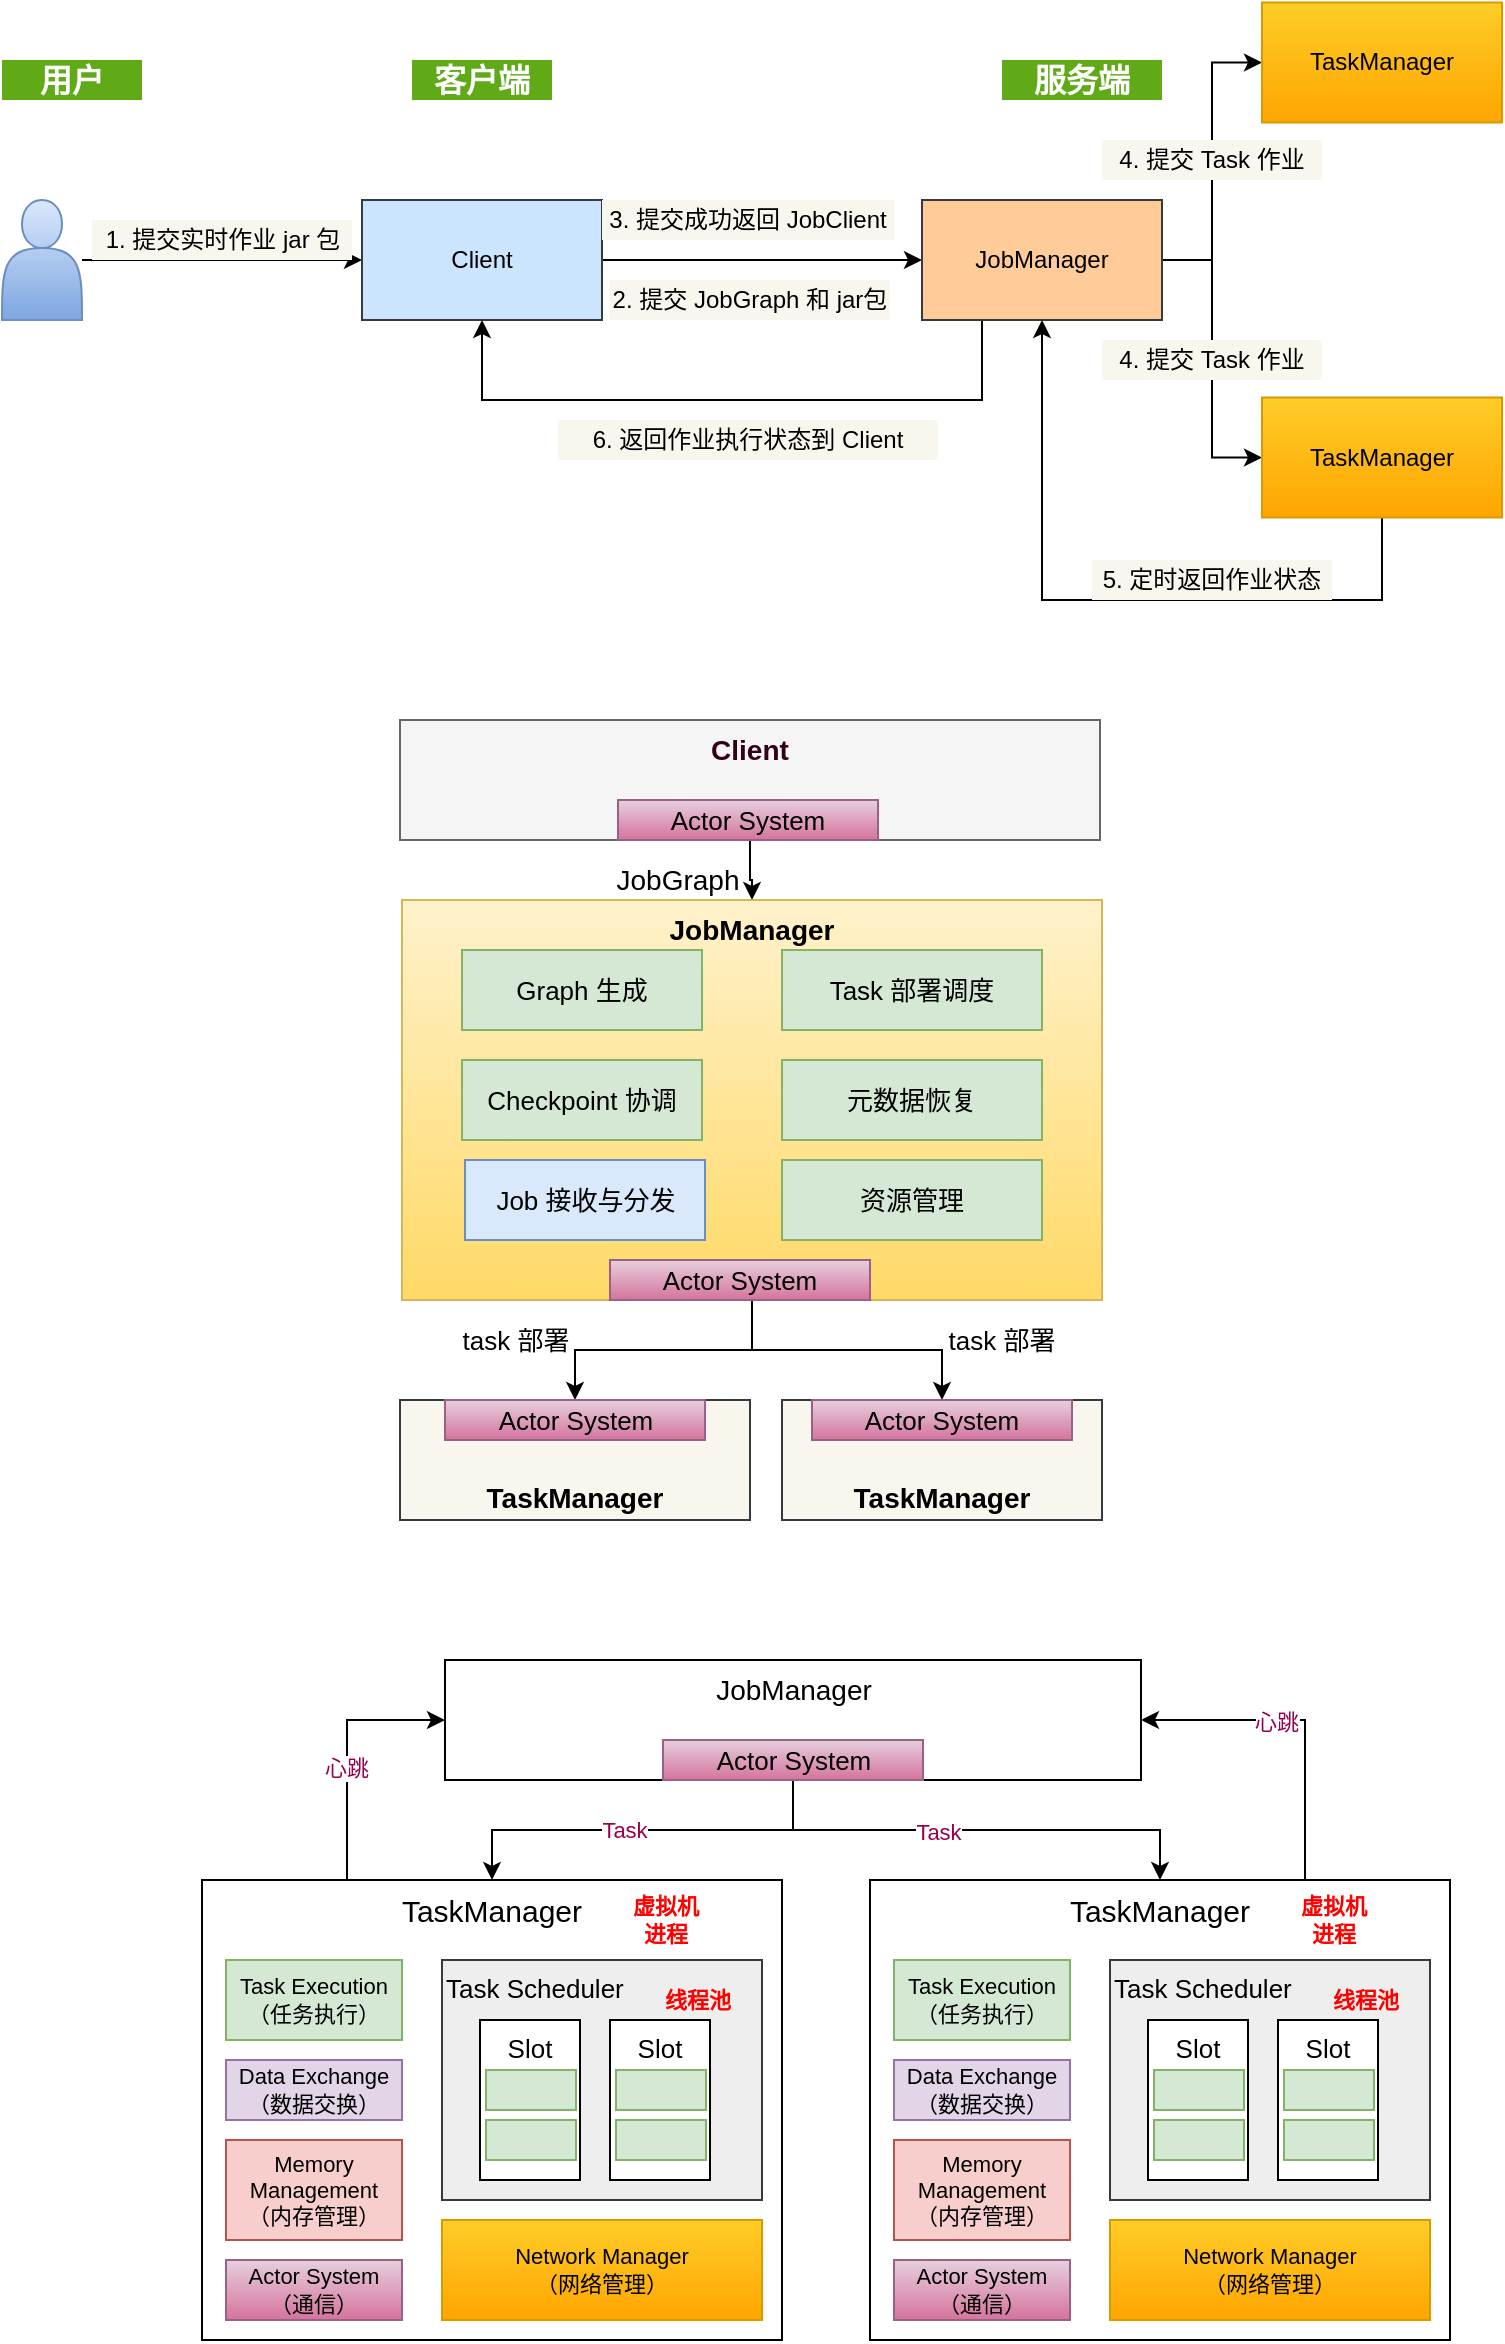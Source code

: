 <mxfile version="14.0.5" type="github">
  <diagram id="gS6GD8J0BKvm18mHq_Jt" name="Page-1">
    <mxGraphModel dx="1038" dy="548" grid="1" gridSize="10" guides="1" tooltips="1" connect="1" arrows="1" fold="1" page="1" pageScale="1" pageWidth="827" pageHeight="3000" math="0" shadow="0">
      <root>
        <mxCell id="0" />
        <mxCell id="1" parent="0" />
        <mxCell id="neyxSZJp77tYJ4bOy29S-8" style="edgeStyle=orthogonalEdgeStyle;rounded=0;orthogonalLoop=1;jettySize=auto;html=1;" parent="1" source="neyxSZJp77tYJ4bOy29S-1" target="neyxSZJp77tYJ4bOy29S-2" edge="1">
          <mxGeometry relative="1" as="geometry" />
        </mxCell>
        <mxCell id="neyxSZJp77tYJ4bOy29S-1" value="" style="shape=actor;whiteSpace=wrap;html=1;fillColor=#dae8fc;strokeColor=#6c8ebf;gradientColor=#7ea6e0;" parent="1" vertex="1">
          <mxGeometry x="40" y="190" width="40" height="60" as="geometry" />
        </mxCell>
        <mxCell id="neyxSZJp77tYJ4bOy29S-12" style="edgeStyle=orthogonalEdgeStyle;rounded=0;orthogonalLoop=1;jettySize=auto;html=1;" parent="1" source="neyxSZJp77tYJ4bOy29S-2" target="neyxSZJp77tYJ4bOy29S-3" edge="1">
          <mxGeometry relative="1" as="geometry" />
        </mxCell>
        <mxCell id="neyxSZJp77tYJ4bOy29S-2" value="Client" style="rounded=0;whiteSpace=wrap;html=1;fillColor=#cce5ff;strokeColor=#36393d;" parent="1" vertex="1">
          <mxGeometry x="220" y="190" width="120" height="60" as="geometry" />
        </mxCell>
        <mxCell id="neyxSZJp77tYJ4bOy29S-14" style="edgeStyle=orthogonalEdgeStyle;rounded=0;orthogonalLoop=1;jettySize=auto;html=1;entryX=0;entryY=0.5;entryDx=0;entryDy=0;" parent="1" source="neyxSZJp77tYJ4bOy29S-3" target="neyxSZJp77tYJ4bOy29S-4" edge="1">
          <mxGeometry relative="1" as="geometry" />
        </mxCell>
        <mxCell id="neyxSZJp77tYJ4bOy29S-15" style="edgeStyle=orthogonalEdgeStyle;rounded=0;orthogonalLoop=1;jettySize=auto;html=1;entryX=0;entryY=0.5;entryDx=0;entryDy=0;" parent="1" source="neyxSZJp77tYJ4bOy29S-3" target="neyxSZJp77tYJ4bOy29S-5" edge="1">
          <mxGeometry relative="1" as="geometry" />
        </mxCell>
        <mxCell id="neyxSZJp77tYJ4bOy29S-24" style="edgeStyle=orthogonalEdgeStyle;rounded=0;orthogonalLoop=1;jettySize=auto;html=1;entryX=0.5;entryY=1;entryDx=0;entryDy=0;" parent="1" source="neyxSZJp77tYJ4bOy29S-3" target="neyxSZJp77tYJ4bOy29S-2" edge="1">
          <mxGeometry relative="1" as="geometry">
            <Array as="points">
              <mxPoint x="530" y="290" />
              <mxPoint x="280" y="290" />
            </Array>
          </mxGeometry>
        </mxCell>
        <mxCell id="neyxSZJp77tYJ4bOy29S-3" value="JobManager" style="rounded=0;whiteSpace=wrap;html=1;fillColor=#ffcc99;strokeColor=#36393d;" parent="1" vertex="1">
          <mxGeometry x="500" y="190" width="120" height="60" as="geometry" />
        </mxCell>
        <mxCell id="neyxSZJp77tYJ4bOy29S-4" value="TaskManager" style="rounded=0;whiteSpace=wrap;html=1;fillColor=#ffcd28;strokeColor=#d79b00;gradientColor=#ffa500;" parent="1" vertex="1">
          <mxGeometry x="670" y="91.25" width="120" height="60" as="geometry" />
        </mxCell>
        <mxCell id="neyxSZJp77tYJ4bOy29S-21" style="edgeStyle=orthogonalEdgeStyle;rounded=0;orthogonalLoop=1;jettySize=auto;html=1;entryX=0.5;entryY=1;entryDx=0;entryDy=0;" parent="1" source="neyxSZJp77tYJ4bOy29S-5" target="neyxSZJp77tYJ4bOy29S-3" edge="1">
          <mxGeometry relative="1" as="geometry">
            <Array as="points">
              <mxPoint x="730" y="390" />
              <mxPoint x="560" y="390" />
            </Array>
          </mxGeometry>
        </mxCell>
        <mxCell id="neyxSZJp77tYJ4bOy29S-5" value="TaskManager" style="rounded=0;whiteSpace=wrap;html=1;fillColor=#ffcd28;strokeColor=#d79b00;gradientColor=#ffa500;" parent="1" vertex="1">
          <mxGeometry x="670" y="288.75" width="120" height="60" as="geometry" />
        </mxCell>
        <mxCell id="neyxSZJp77tYJ4bOy29S-9" value="1. 提交实时作业 jar 包" style="text;html=1;align=center;verticalAlign=middle;resizable=0;points=[];autosize=1;fillColor=#f9f7ed;" parent="1" vertex="1">
          <mxGeometry x="85" y="200" width="130" height="20" as="geometry" />
        </mxCell>
        <mxCell id="neyxSZJp77tYJ4bOy29S-11" value="&lt;b&gt;客户端&lt;/b&gt;" style="text;html=1;fillColor=#60a917;align=center;verticalAlign=middle;whiteSpace=wrap;rounded=0;dashed=1;fontSize=16;fontColor=#ffffff;" parent="1" vertex="1">
          <mxGeometry x="245" y="120" width="70" height="20" as="geometry" />
        </mxCell>
        <mxCell id="neyxSZJp77tYJ4bOy29S-13" value="2. 提交 JobGraph 和 jar包" style="text;html=1;align=center;verticalAlign=middle;whiteSpace=wrap;rounded=0;dashed=1;fillColor=#f9f7ed;" parent="1" vertex="1">
          <mxGeometry x="344" y="230" width="140" height="20" as="geometry" />
        </mxCell>
        <mxCell id="neyxSZJp77tYJ4bOy29S-16" value="4. 提交 Task 作业" style="text;html=1;align=center;verticalAlign=middle;whiteSpace=wrap;rounded=0;dashed=1;dashPattern=1 4;fillColor=#f9f7ed;" parent="1" vertex="1">
          <mxGeometry x="590" y="160" width="110" height="20" as="geometry" />
        </mxCell>
        <mxCell id="neyxSZJp77tYJ4bOy29S-17" value="4. 提交 Task 作业" style="text;html=1;align=center;verticalAlign=middle;whiteSpace=wrap;rounded=0;dashed=1;dashPattern=1 4;fillColor=#f9f7ed;" parent="1" vertex="1">
          <mxGeometry x="590" y="260" width="110" height="20" as="geometry" />
        </mxCell>
        <mxCell id="neyxSZJp77tYJ4bOy29S-19" value="3. 提交成功返回 JobClient" style="text;html=1;align=center;verticalAlign=middle;whiteSpace=wrap;rounded=0;dashed=1;fillColor=#f9f7ed;" parent="1" vertex="1">
          <mxGeometry x="340" y="190" width="146" height="20" as="geometry" />
        </mxCell>
        <mxCell id="neyxSZJp77tYJ4bOy29S-22" value="5. 定时返回作业状态" style="text;html=1;fillColor=#f9f7ed;align=center;verticalAlign=middle;whiteSpace=wrap;rounded=0;dashed=1;dashPattern=1 4;" parent="1" vertex="1">
          <mxGeometry x="585" y="370" width="120" height="20" as="geometry" />
        </mxCell>
        <mxCell id="neyxSZJp77tYJ4bOy29S-25" value="6. 返回作业执行状态到 Client" style="text;html=1;align=center;verticalAlign=middle;whiteSpace=wrap;rounded=0;dashed=1;dashPattern=1 4;fillColor=#f9f7ed;" parent="1" vertex="1">
          <mxGeometry x="318" y="300" width="190" height="20" as="geometry" />
        </mxCell>
        <mxCell id="neyxSZJp77tYJ4bOy29S-29" value="&lt;b&gt;服务端&lt;/b&gt;" style="text;html=1;fillColor=#60a917;align=center;verticalAlign=middle;whiteSpace=wrap;rounded=0;dashed=1;fontSize=16;fontColor=#ffffff;" parent="1" vertex="1">
          <mxGeometry x="540" y="120" width="80" height="20" as="geometry" />
        </mxCell>
        <mxCell id="neyxSZJp77tYJ4bOy29S-30" value="&lt;b&gt;用户&lt;/b&gt;" style="text;html=1;fillColor=#60a917;align=center;verticalAlign=middle;whiteSpace=wrap;rounded=0;dashed=1;fontSize=16;fontColor=#ffffff;" parent="1" vertex="1">
          <mxGeometry x="40" y="120" width="70" height="20" as="geometry" />
        </mxCell>
        <mxCell id="neyxSZJp77tYJ4bOy29S-60" style="edgeStyle=orthogonalEdgeStyle;rounded=0;orthogonalLoop=1;jettySize=auto;html=1;fontSize=13;fontColor=#000000;" parent="1" source="neyxSZJp77tYJ4bOy29S-31" target="neyxSZJp77tYJ4bOy29S-32" edge="1">
          <mxGeometry relative="1" as="geometry" />
        </mxCell>
        <mxCell id="neyxSZJp77tYJ4bOy29S-31" value="&lt;font size=&quot;1&quot; color=&quot;#33001a&quot;&gt;&lt;b style=&quot;font-size: 14px&quot;&gt;Client&lt;/b&gt;&lt;/font&gt;" style="rounded=0;whiteSpace=wrap;html=1;fillColor=#f5f5f5;fontSize=13;fontColor=#333333;verticalAlign=top;strokeColor=#666666;" parent="1" vertex="1">
          <mxGeometry x="239" y="450" width="350" height="60" as="geometry" />
        </mxCell>
        <mxCell id="neyxSZJp77tYJ4bOy29S-55" style="edgeStyle=orthogonalEdgeStyle;rounded=0;orthogonalLoop=1;jettySize=auto;html=1;fontSize=13;fontColor=#000000;" parent="1" source="neyxSZJp77tYJ4bOy29S-32" target="neyxSZJp77tYJ4bOy29S-47" edge="1">
          <mxGeometry relative="1" as="geometry" />
        </mxCell>
        <mxCell id="neyxSZJp77tYJ4bOy29S-56" style="edgeStyle=orthogonalEdgeStyle;rounded=0;orthogonalLoop=1;jettySize=auto;html=1;fontSize=13;fontColor=#000000;" parent="1" source="neyxSZJp77tYJ4bOy29S-32" target="neyxSZJp77tYJ4bOy29S-48" edge="1">
          <mxGeometry relative="1" as="geometry" />
        </mxCell>
        <mxCell id="neyxSZJp77tYJ4bOy29S-32" value="&lt;font size=&quot;1&quot;&gt;&lt;b style=&quot;font-size: 14px&quot;&gt;JobManager&lt;/b&gt;&lt;/font&gt;" style="rounded=0;whiteSpace=wrap;html=1;fillColor=#fff2cc;fontSize=13;verticalAlign=top;gradientColor=#ffd966;strokeColor=#d6b656;" parent="1" vertex="1">
          <mxGeometry x="240" y="540" width="350" height="200" as="geometry" />
        </mxCell>
        <mxCell id="neyxSZJp77tYJ4bOy29S-33" value="&lt;font size=&quot;1&quot;&gt;&lt;b style=&quot;font-size: 14px&quot;&gt;TaskManager&lt;/b&gt;&lt;/font&gt;" style="rounded=0;whiteSpace=wrap;html=1;fillColor=#f9f7ed;fontSize=13;verticalAlign=bottom;strokeColor=#36393d;" parent="1" vertex="1">
          <mxGeometry x="239" y="790" width="175" height="60" as="geometry" />
        </mxCell>
        <mxCell id="neyxSZJp77tYJ4bOy29S-34" value="Actor System" style="rounded=0;whiteSpace=wrap;html=1;fillColor=#e6d0de;fontSize=13;gradientColor=#d5739d;strokeColor=#996185;" parent="1" vertex="1">
          <mxGeometry x="348" y="490" width="130" height="20" as="geometry" />
        </mxCell>
        <mxCell id="neyxSZJp77tYJ4bOy29S-36" value="Graph 生成" style="rounded=0;whiteSpace=wrap;html=1;fillColor=#d5e8d4;fontSize=13;strokeColor=#82b366;" parent="1" vertex="1">
          <mxGeometry x="270" y="565" width="120" height="40" as="geometry" />
        </mxCell>
        <mxCell id="neyxSZJp77tYJ4bOy29S-37" value="Task 部署调度" style="rounded=0;whiteSpace=wrap;html=1;fillColor=#d5e8d4;fontSize=13;strokeColor=#82b366;" parent="1" vertex="1">
          <mxGeometry x="430" y="565" width="130" height="40" as="geometry" />
        </mxCell>
        <mxCell id="neyxSZJp77tYJ4bOy29S-38" value="Checkpoint 协调" style="rounded=0;whiteSpace=wrap;html=1;fillColor=#d5e8d4;fontSize=13;strokeColor=#82b366;" parent="1" vertex="1">
          <mxGeometry x="270" y="620" width="120" height="40" as="geometry" />
        </mxCell>
        <mxCell id="neyxSZJp77tYJ4bOy29S-39" value="元数据恢复" style="rounded=0;whiteSpace=wrap;html=1;fillColor=#d5e8d4;fontSize=13;strokeColor=#82b366;" parent="1" vertex="1">
          <mxGeometry x="430" y="620" width="130" height="40" as="geometry" />
        </mxCell>
        <mxCell id="neyxSZJp77tYJ4bOy29S-40" value="Job 接收与分发" style="rounded=0;whiteSpace=wrap;html=1;fillColor=#dae8fc;fontSize=13;strokeColor=#6c8ebf;" parent="1" vertex="1">
          <mxGeometry x="271.5" y="670" width="120" height="40" as="geometry" />
        </mxCell>
        <mxCell id="neyxSZJp77tYJ4bOy29S-41" value="资源管理" style="rounded=0;whiteSpace=wrap;html=1;fillColor=#d5e8d4;fontSize=13;strokeColor=#82b366;" parent="1" vertex="1">
          <mxGeometry x="430" y="670" width="130" height="40" as="geometry" />
        </mxCell>
        <mxCell id="neyxSZJp77tYJ4bOy29S-43" value="Actor System" style="rounded=0;whiteSpace=wrap;html=1;fillColor=#e6d0de;fontSize=13;gradientColor=#d5739d;strokeColor=#996185;" parent="1" vertex="1">
          <mxGeometry x="344" y="720" width="130" height="20" as="geometry" />
        </mxCell>
        <mxCell id="neyxSZJp77tYJ4bOy29S-46" value="&lt;font size=&quot;1&quot;&gt;&lt;b style=&quot;font-size: 14px&quot;&gt;TaskManager&lt;/b&gt;&lt;/font&gt;" style="rounded=0;whiteSpace=wrap;html=1;fillColor=#f9f7ed;fontSize=13;verticalAlign=bottom;strokeColor=#36393d;" parent="1" vertex="1">
          <mxGeometry x="430" y="790" width="160" height="60" as="geometry" />
        </mxCell>
        <mxCell id="neyxSZJp77tYJ4bOy29S-47" value="Actor System" style="rounded=0;whiteSpace=wrap;html=1;fillColor=#e6d0de;fontSize=13;gradientColor=#d5739d;strokeColor=#996185;" parent="1" vertex="1">
          <mxGeometry x="261.5" y="790" width="130" height="20" as="geometry" />
        </mxCell>
        <mxCell id="neyxSZJp77tYJ4bOy29S-48" value="Actor System" style="rounded=0;whiteSpace=wrap;html=1;fillColor=#e6d0de;fontSize=13;gradientColor=#d5739d;strokeColor=#996185;" parent="1" vertex="1">
          <mxGeometry x="445" y="790" width="130" height="20" as="geometry" />
        </mxCell>
        <mxCell id="neyxSZJp77tYJ4bOy29S-57" value="task 部署" style="text;html=1;strokeColor=none;fillColor=none;align=center;verticalAlign=middle;whiteSpace=wrap;rounded=0;fontSize=13;fontColor=#000000;" parent="1" vertex="1">
          <mxGeometry x="261.5" y="750" width="70" height="20" as="geometry" />
        </mxCell>
        <mxCell id="neyxSZJp77tYJ4bOy29S-58" value="task 部署" style="text;html=1;strokeColor=none;fillColor=none;align=center;verticalAlign=middle;whiteSpace=wrap;rounded=0;fontSize=13;fontColor=#000000;" parent="1" vertex="1">
          <mxGeometry x="505" y="750" width="70" height="20" as="geometry" />
        </mxCell>
        <mxCell id="neyxSZJp77tYJ4bOy29S-61" value="JobGraph" style="text;html=1;strokeColor=none;fillColor=none;align=center;verticalAlign=middle;whiteSpace=wrap;rounded=0;fontSize=14;fontColor=#000000;" parent="1" vertex="1">
          <mxGeometry x="348" y="520" width="60" height="20" as="geometry" />
        </mxCell>
        <mxCell id="pv6DsEES3x1ubHZKxziG-35" style="edgeStyle=orthogonalEdgeStyle;rounded=0;orthogonalLoop=1;jettySize=auto;html=1;fontSize=11;fontColor=#3333FF;" edge="1" parent="1" source="pv6DsEES3x1ubHZKxziG-1" target="pv6DsEES3x1ubHZKxziG-3">
          <mxGeometry relative="1" as="geometry" />
        </mxCell>
        <mxCell id="pv6DsEES3x1ubHZKxziG-37" value="Task" style="edgeLabel;html=1;align=center;verticalAlign=middle;resizable=0;points=[];fontSize=11;fontColor=#99004D;" vertex="1" connectable="0" parent="pv6DsEES3x1ubHZKxziG-35">
          <mxGeometry x="0.094" relative="1" as="geometry">
            <mxPoint as="offset" />
          </mxGeometry>
        </mxCell>
        <mxCell id="pv6DsEES3x1ubHZKxziG-36" style="edgeStyle=orthogonalEdgeStyle;rounded=0;orthogonalLoop=1;jettySize=auto;html=1;fontSize=11;fontColor=#3333FF;" edge="1" parent="1" source="pv6DsEES3x1ubHZKxziG-1" target="pv6DsEES3x1ubHZKxziG-20">
          <mxGeometry relative="1" as="geometry" />
        </mxCell>
        <mxCell id="pv6DsEES3x1ubHZKxziG-38" value="Task" style="edgeLabel;html=1;align=center;verticalAlign=middle;resizable=0;points=[];fontSize=11;fontColor=#99004D;" vertex="1" connectable="0" parent="pv6DsEES3x1ubHZKxziG-36">
          <mxGeometry x="-0.167" y="-1" relative="1" as="geometry">
            <mxPoint as="offset" />
          </mxGeometry>
        </mxCell>
        <mxCell id="pv6DsEES3x1ubHZKxziG-1" value="JobManager" style="rounded=0;whiteSpace=wrap;html=1;fontSize=14;verticalAlign=top;" vertex="1" parent="1">
          <mxGeometry x="261.5" y="920" width="348" height="60" as="geometry" />
        </mxCell>
        <mxCell id="pv6DsEES3x1ubHZKxziG-2" value="Actor System" style="rounded=0;whiteSpace=wrap;html=1;fillColor=#e6d0de;fontSize=13;gradientColor=#d5739d;strokeColor=#996185;" vertex="1" parent="1">
          <mxGeometry x="370.5" y="960" width="130" height="20" as="geometry" />
        </mxCell>
        <mxCell id="pv6DsEES3x1ubHZKxziG-39" style="edgeStyle=orthogonalEdgeStyle;rounded=0;orthogonalLoop=1;jettySize=auto;html=1;exitX=0.25;exitY=0;exitDx=0;exitDy=0;entryX=0;entryY=0.5;entryDx=0;entryDy=0;fontSize=11;fontColor=#99004D;" edge="1" parent="1" source="pv6DsEES3x1ubHZKxziG-3" target="pv6DsEES3x1ubHZKxziG-1">
          <mxGeometry relative="1" as="geometry" />
        </mxCell>
        <mxCell id="pv6DsEES3x1ubHZKxziG-41" value="心跳" style="edgeLabel;html=1;align=center;verticalAlign=middle;resizable=0;points=[];fontSize=11;fontColor=#99004D;" vertex="1" connectable="0" parent="pv6DsEES3x1ubHZKxziG-39">
          <mxGeometry x="-0.122" y="1" relative="1" as="geometry">
            <mxPoint as="offset" />
          </mxGeometry>
        </mxCell>
        <mxCell id="pv6DsEES3x1ubHZKxziG-3" value="TaskManager" style="rounded=0;whiteSpace=wrap;html=1;fontSize=15;verticalAlign=top;" vertex="1" parent="1">
          <mxGeometry x="140" y="1030" width="290" height="230" as="geometry" />
        </mxCell>
        <mxCell id="pv6DsEES3x1ubHZKxziG-5" value="Task Execution&lt;br&gt;（任务执行）" style="rounded=0;whiteSpace=wrap;html=1;fontSize=11;fillColor=#d5e8d4;strokeColor=#82b366;" vertex="1" parent="1">
          <mxGeometry x="152" y="1070" width="88" height="40" as="geometry" />
        </mxCell>
        <mxCell id="pv6DsEES3x1ubHZKxziG-6" value="Data Exchange&lt;br&gt;（数据交换）" style="rounded=0;whiteSpace=wrap;html=1;fontSize=11;fillColor=#e1d5e7;strokeColor=#9673a6;" vertex="1" parent="1">
          <mxGeometry x="152" y="1120" width="88" height="30" as="geometry" />
        </mxCell>
        <mxCell id="pv6DsEES3x1ubHZKxziG-7" value="Memory Management&lt;br&gt;（内存管理）" style="rounded=0;whiteSpace=wrap;html=1;fontSize=11;fillColor=#f8cecc;strokeColor=#b85450;" vertex="1" parent="1">
          <mxGeometry x="152" y="1160" width="88" height="50" as="geometry" />
        </mxCell>
        <mxCell id="pv6DsEES3x1ubHZKxziG-8" value="Task Scheduler" style="rounded=0;whiteSpace=wrap;html=1;fontSize=13;verticalAlign=top;fillColor=#eeeeee;strokeColor=#36393d;align=left;" vertex="1" parent="1">
          <mxGeometry x="260" y="1070" width="160" height="120" as="geometry" />
        </mxCell>
        <mxCell id="pv6DsEES3x1ubHZKxziG-9" value="Slot" style="rounded=0;whiteSpace=wrap;html=1;fontSize=13;verticalAlign=top;" vertex="1" parent="1">
          <mxGeometry x="279" y="1100" width="50" height="80" as="geometry" />
        </mxCell>
        <mxCell id="pv6DsEES3x1ubHZKxziG-10" value="" style="rounded=0;whiteSpace=wrap;html=1;fontSize=11;fillColor=#d5e8d4;strokeColor=#82b366;" vertex="1" parent="1">
          <mxGeometry x="282" y="1125" width="45" height="20" as="geometry" />
        </mxCell>
        <mxCell id="pv6DsEES3x1ubHZKxziG-11" value="" style="rounded=0;whiteSpace=wrap;html=1;fontSize=11;fillColor=#d5e8d4;strokeColor=#82b366;" vertex="1" parent="1">
          <mxGeometry x="282" y="1150" width="45" height="20" as="geometry" />
        </mxCell>
        <mxCell id="pv6DsEES3x1ubHZKxziG-12" value="Slot" style="rounded=0;whiteSpace=wrap;html=1;fontSize=13;verticalAlign=top;" vertex="1" parent="1">
          <mxGeometry x="344" y="1100" width="50" height="80" as="geometry" />
        </mxCell>
        <mxCell id="pv6DsEES3x1ubHZKxziG-13" value="" style="rounded=0;whiteSpace=wrap;html=1;fontSize=11;fillColor=#d5e8d4;strokeColor=#82b366;" vertex="1" parent="1">
          <mxGeometry x="347" y="1150" width="45" height="20" as="geometry" />
        </mxCell>
        <mxCell id="pv6DsEES3x1ubHZKxziG-14" value="" style="rounded=0;whiteSpace=wrap;html=1;fontSize=11;fillColor=#d5e8d4;strokeColor=#82b366;" vertex="1" parent="1">
          <mxGeometry x="347" y="1125" width="45" height="20" as="geometry" />
        </mxCell>
        <mxCell id="pv6DsEES3x1ubHZKxziG-15" value="Actor System&lt;br&gt;（通信）" style="rounded=0;whiteSpace=wrap;html=1;fontSize=11;fillColor=#e6d0de;strokeColor=#996185;gradientColor=#d5739d;" vertex="1" parent="1">
          <mxGeometry x="152" y="1220" width="88" height="30" as="geometry" />
        </mxCell>
        <mxCell id="pv6DsEES3x1ubHZKxziG-16" value="Network Manager&lt;br&gt;（网络管理）" style="rounded=0;whiteSpace=wrap;html=1;fontSize=11;gradientColor=#ffa500;fillColor=#ffcd28;strokeColor=#d79b00;" vertex="1" parent="1">
          <mxGeometry x="260" y="1200" width="160" height="50" as="geometry" />
        </mxCell>
        <mxCell id="pv6DsEES3x1ubHZKxziG-18" value="虚拟机进程" style="text;html=1;strokeColor=none;fillColor=none;align=center;verticalAlign=middle;whiteSpace=wrap;rounded=0;fontSize=11;fontStyle=1;fontColor=#FF0000;" vertex="1" parent="1">
          <mxGeometry x="352" y="1040" width="40" height="20" as="geometry" />
        </mxCell>
        <mxCell id="pv6DsEES3x1ubHZKxziG-19" value="线程池" style="text;html=1;strokeColor=none;fillColor=none;align=center;verticalAlign=middle;whiteSpace=wrap;rounded=0;fontSize=11;fontStyle=1;fontColor=#FF0000;" vertex="1" parent="1">
          <mxGeometry x="368" y="1080" width="40" height="20" as="geometry" />
        </mxCell>
        <mxCell id="pv6DsEES3x1ubHZKxziG-40" style="edgeStyle=orthogonalEdgeStyle;rounded=0;orthogonalLoop=1;jettySize=auto;html=1;exitX=0.75;exitY=0;exitDx=0;exitDy=0;entryX=1;entryY=0.5;entryDx=0;entryDy=0;fontSize=11;fontColor=#99004D;" edge="1" parent="1" source="pv6DsEES3x1ubHZKxziG-20" target="pv6DsEES3x1ubHZKxziG-1">
          <mxGeometry relative="1" as="geometry" />
        </mxCell>
        <mxCell id="pv6DsEES3x1ubHZKxziG-42" value="心跳" style="edgeLabel;html=1;align=center;verticalAlign=middle;resizable=0;points=[];fontSize=11;fontColor=#99004D;" vertex="1" connectable="0" parent="pv6DsEES3x1ubHZKxziG-40">
          <mxGeometry x="0.169" y="1" relative="1" as="geometry">
            <mxPoint as="offset" />
          </mxGeometry>
        </mxCell>
        <mxCell id="pv6DsEES3x1ubHZKxziG-20" value="TaskManager" style="rounded=0;whiteSpace=wrap;html=1;fontSize=15;verticalAlign=top;" vertex="1" parent="1">
          <mxGeometry x="474" y="1030" width="290" height="230" as="geometry" />
        </mxCell>
        <mxCell id="pv6DsEES3x1ubHZKxziG-21" value="Task Execution&lt;br&gt;（任务执行）" style="rounded=0;whiteSpace=wrap;html=1;fontSize=11;fillColor=#d5e8d4;strokeColor=#82b366;" vertex="1" parent="1">
          <mxGeometry x="486" y="1070" width="88" height="40" as="geometry" />
        </mxCell>
        <mxCell id="pv6DsEES3x1ubHZKxziG-22" value="Data Exchange&lt;br&gt;（数据交换）" style="rounded=0;whiteSpace=wrap;html=1;fontSize=11;fillColor=#e1d5e7;strokeColor=#9673a6;" vertex="1" parent="1">
          <mxGeometry x="486" y="1120" width="88" height="30" as="geometry" />
        </mxCell>
        <mxCell id="pv6DsEES3x1ubHZKxziG-23" value="Memory Management&lt;br&gt;（内存管理）" style="rounded=0;whiteSpace=wrap;html=1;fontSize=11;fillColor=#f8cecc;strokeColor=#b85450;" vertex="1" parent="1">
          <mxGeometry x="486" y="1160" width="88" height="50" as="geometry" />
        </mxCell>
        <mxCell id="pv6DsEES3x1ubHZKxziG-24" value="Task Scheduler" style="rounded=0;whiteSpace=wrap;html=1;fontSize=13;verticalAlign=top;fillColor=#eeeeee;strokeColor=#36393d;align=left;" vertex="1" parent="1">
          <mxGeometry x="594" y="1070" width="160" height="120" as="geometry" />
        </mxCell>
        <mxCell id="pv6DsEES3x1ubHZKxziG-25" value="Slot" style="rounded=0;whiteSpace=wrap;html=1;fontSize=13;verticalAlign=top;" vertex="1" parent="1">
          <mxGeometry x="613" y="1100" width="50" height="80" as="geometry" />
        </mxCell>
        <mxCell id="pv6DsEES3x1ubHZKxziG-26" value="" style="rounded=0;whiteSpace=wrap;html=1;fontSize=11;fillColor=#d5e8d4;strokeColor=#82b366;" vertex="1" parent="1">
          <mxGeometry x="616" y="1125" width="45" height="20" as="geometry" />
        </mxCell>
        <mxCell id="pv6DsEES3x1ubHZKxziG-27" value="" style="rounded=0;whiteSpace=wrap;html=1;fontSize=11;fillColor=#d5e8d4;strokeColor=#82b366;" vertex="1" parent="1">
          <mxGeometry x="616" y="1150" width="45" height="20" as="geometry" />
        </mxCell>
        <mxCell id="pv6DsEES3x1ubHZKxziG-28" value="Slot" style="rounded=0;whiteSpace=wrap;html=1;fontSize=13;verticalAlign=top;" vertex="1" parent="1">
          <mxGeometry x="678" y="1100" width="50" height="80" as="geometry" />
        </mxCell>
        <mxCell id="pv6DsEES3x1ubHZKxziG-29" value="" style="rounded=0;whiteSpace=wrap;html=1;fontSize=11;fillColor=#d5e8d4;strokeColor=#82b366;" vertex="1" parent="1">
          <mxGeometry x="681" y="1150" width="45" height="20" as="geometry" />
        </mxCell>
        <mxCell id="pv6DsEES3x1ubHZKxziG-30" value="" style="rounded=0;whiteSpace=wrap;html=1;fontSize=11;fillColor=#d5e8d4;strokeColor=#82b366;" vertex="1" parent="1">
          <mxGeometry x="681" y="1125" width="45" height="20" as="geometry" />
        </mxCell>
        <mxCell id="pv6DsEES3x1ubHZKxziG-31" value="Actor System&lt;br&gt;（通信）" style="rounded=0;whiteSpace=wrap;html=1;fontSize=11;fillColor=#e6d0de;strokeColor=#996185;gradientColor=#d5739d;" vertex="1" parent="1">
          <mxGeometry x="486" y="1220" width="88" height="30" as="geometry" />
        </mxCell>
        <mxCell id="pv6DsEES3x1ubHZKxziG-32" value="Network Manager&lt;br&gt;（网络管理）" style="rounded=0;whiteSpace=wrap;html=1;fontSize=11;gradientColor=#ffa500;fillColor=#ffcd28;strokeColor=#d79b00;" vertex="1" parent="1">
          <mxGeometry x="594" y="1200" width="160" height="50" as="geometry" />
        </mxCell>
        <mxCell id="pv6DsEES3x1ubHZKxziG-33" value="虚拟机进程" style="text;html=1;strokeColor=none;fillColor=none;align=center;verticalAlign=middle;whiteSpace=wrap;rounded=0;fontSize=11;fontStyle=1;fontColor=#FF0000;" vertex="1" parent="1">
          <mxGeometry x="686" y="1040" width="40" height="20" as="geometry" />
        </mxCell>
        <mxCell id="pv6DsEES3x1ubHZKxziG-34" value="线程池" style="text;html=1;strokeColor=none;fillColor=none;align=center;verticalAlign=middle;whiteSpace=wrap;rounded=0;fontSize=11;fontStyle=1;labelBackgroundColor=none;fontColor=#FF0000;" vertex="1" parent="1">
          <mxGeometry x="702" y="1080" width="40" height="20" as="geometry" />
        </mxCell>
      </root>
    </mxGraphModel>
  </diagram>
</mxfile>
